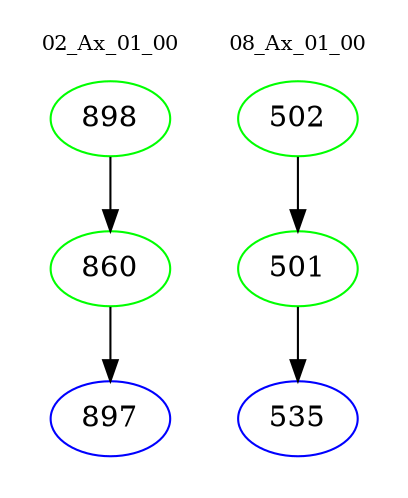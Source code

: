 digraph{
subgraph cluster_0 {
color = white
label = "02_Ax_01_00";
fontsize=10;
T0_898 [label="898", color="green"]
T0_898 -> T0_860 [color="black"]
T0_860 [label="860", color="green"]
T0_860 -> T0_897 [color="black"]
T0_897 [label="897", color="blue"]
}
subgraph cluster_1 {
color = white
label = "08_Ax_01_00";
fontsize=10;
T1_502 [label="502", color="green"]
T1_502 -> T1_501 [color="black"]
T1_501 [label="501", color="green"]
T1_501 -> T1_535 [color="black"]
T1_535 [label="535", color="blue"]
}
}
